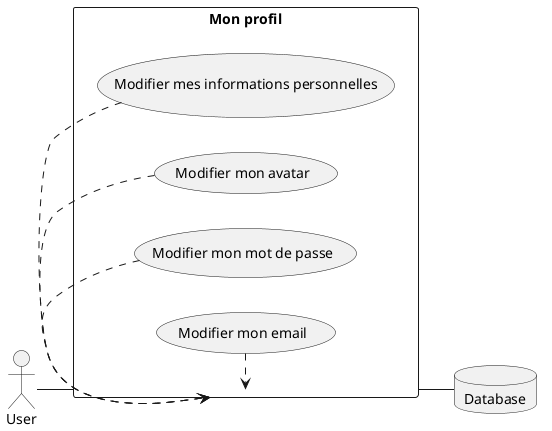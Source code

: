 @startuml
left to right direction
skinparam packageStyle rectangle
actor User
database Database

rectangle "Mon profil" {
    User -- (Mon profil)
    (Modifier mes informations personnelles) .> (Mon profil)
    (Modifier mon avatar) .> (Mon profil)
    (Modifier mon mot de passe) .> (Mon profil)
    (Modifier mon email) .> (Mon profil)
    (Mon profil) -- Database
}
@enduml
